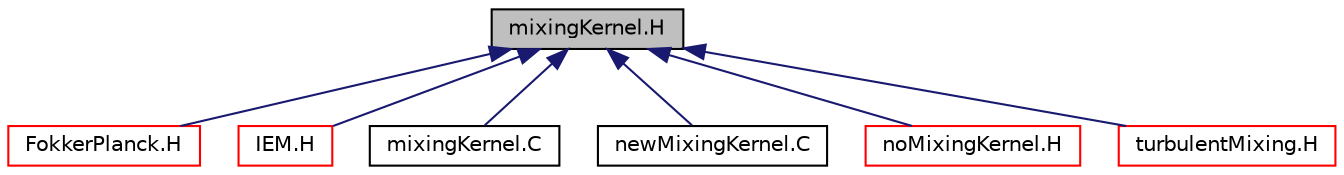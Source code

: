 digraph "mixingKernel.H"
{
  bgcolor="transparent";
  edge [fontname="Helvetica",fontsize="10",labelfontname="Helvetica",labelfontsize="10"];
  node [fontname="Helvetica",fontsize="10",shape=record];
  Node24 [label="mixingKernel.H",height=0.2,width=0.4,color="black", fillcolor="grey75", style="filled", fontcolor="black"];
  Node24 -> Node25 [dir="back",color="midnightblue",fontsize="10",style="solid",fontname="Helvetica"];
  Node25 [label="FokkerPlanck.H",height=0.2,width=0.4,color="red",URL="$a00104.html"];
  Node24 -> Node27 [dir="back",color="midnightblue",fontsize="10",style="solid",fontname="Helvetica"];
  Node27 [label="IEM.H",height=0.2,width=0.4,color="red",URL="$a03504.html"];
  Node24 -> Node29 [dir="back",color="midnightblue",fontsize="10",style="solid",fontname="Helvetica"];
  Node29 [label="mixingKernel.C",height=0.2,width=0.4,color="black",URL="$a00113.html"];
  Node24 -> Node30 [dir="back",color="midnightblue",fontsize="10",style="solid",fontname="Helvetica"];
  Node30 [label="newMixingKernel.C",height=0.2,width=0.4,color="black",URL="$a00119.html"];
  Node24 -> Node31 [dir="back",color="midnightblue",fontsize="10",style="solid",fontname="Helvetica"];
  Node31 [label="noMixingKernel.H",height=0.2,width=0.4,color="red",URL="$a00125.html"];
  Node24 -> Node33 [dir="back",color="midnightblue",fontsize="10",style="solid",fontname="Helvetica"];
  Node33 [label="turbulentMixing.H",height=0.2,width=0.4,color="red",URL="$a00137.html"];
}
